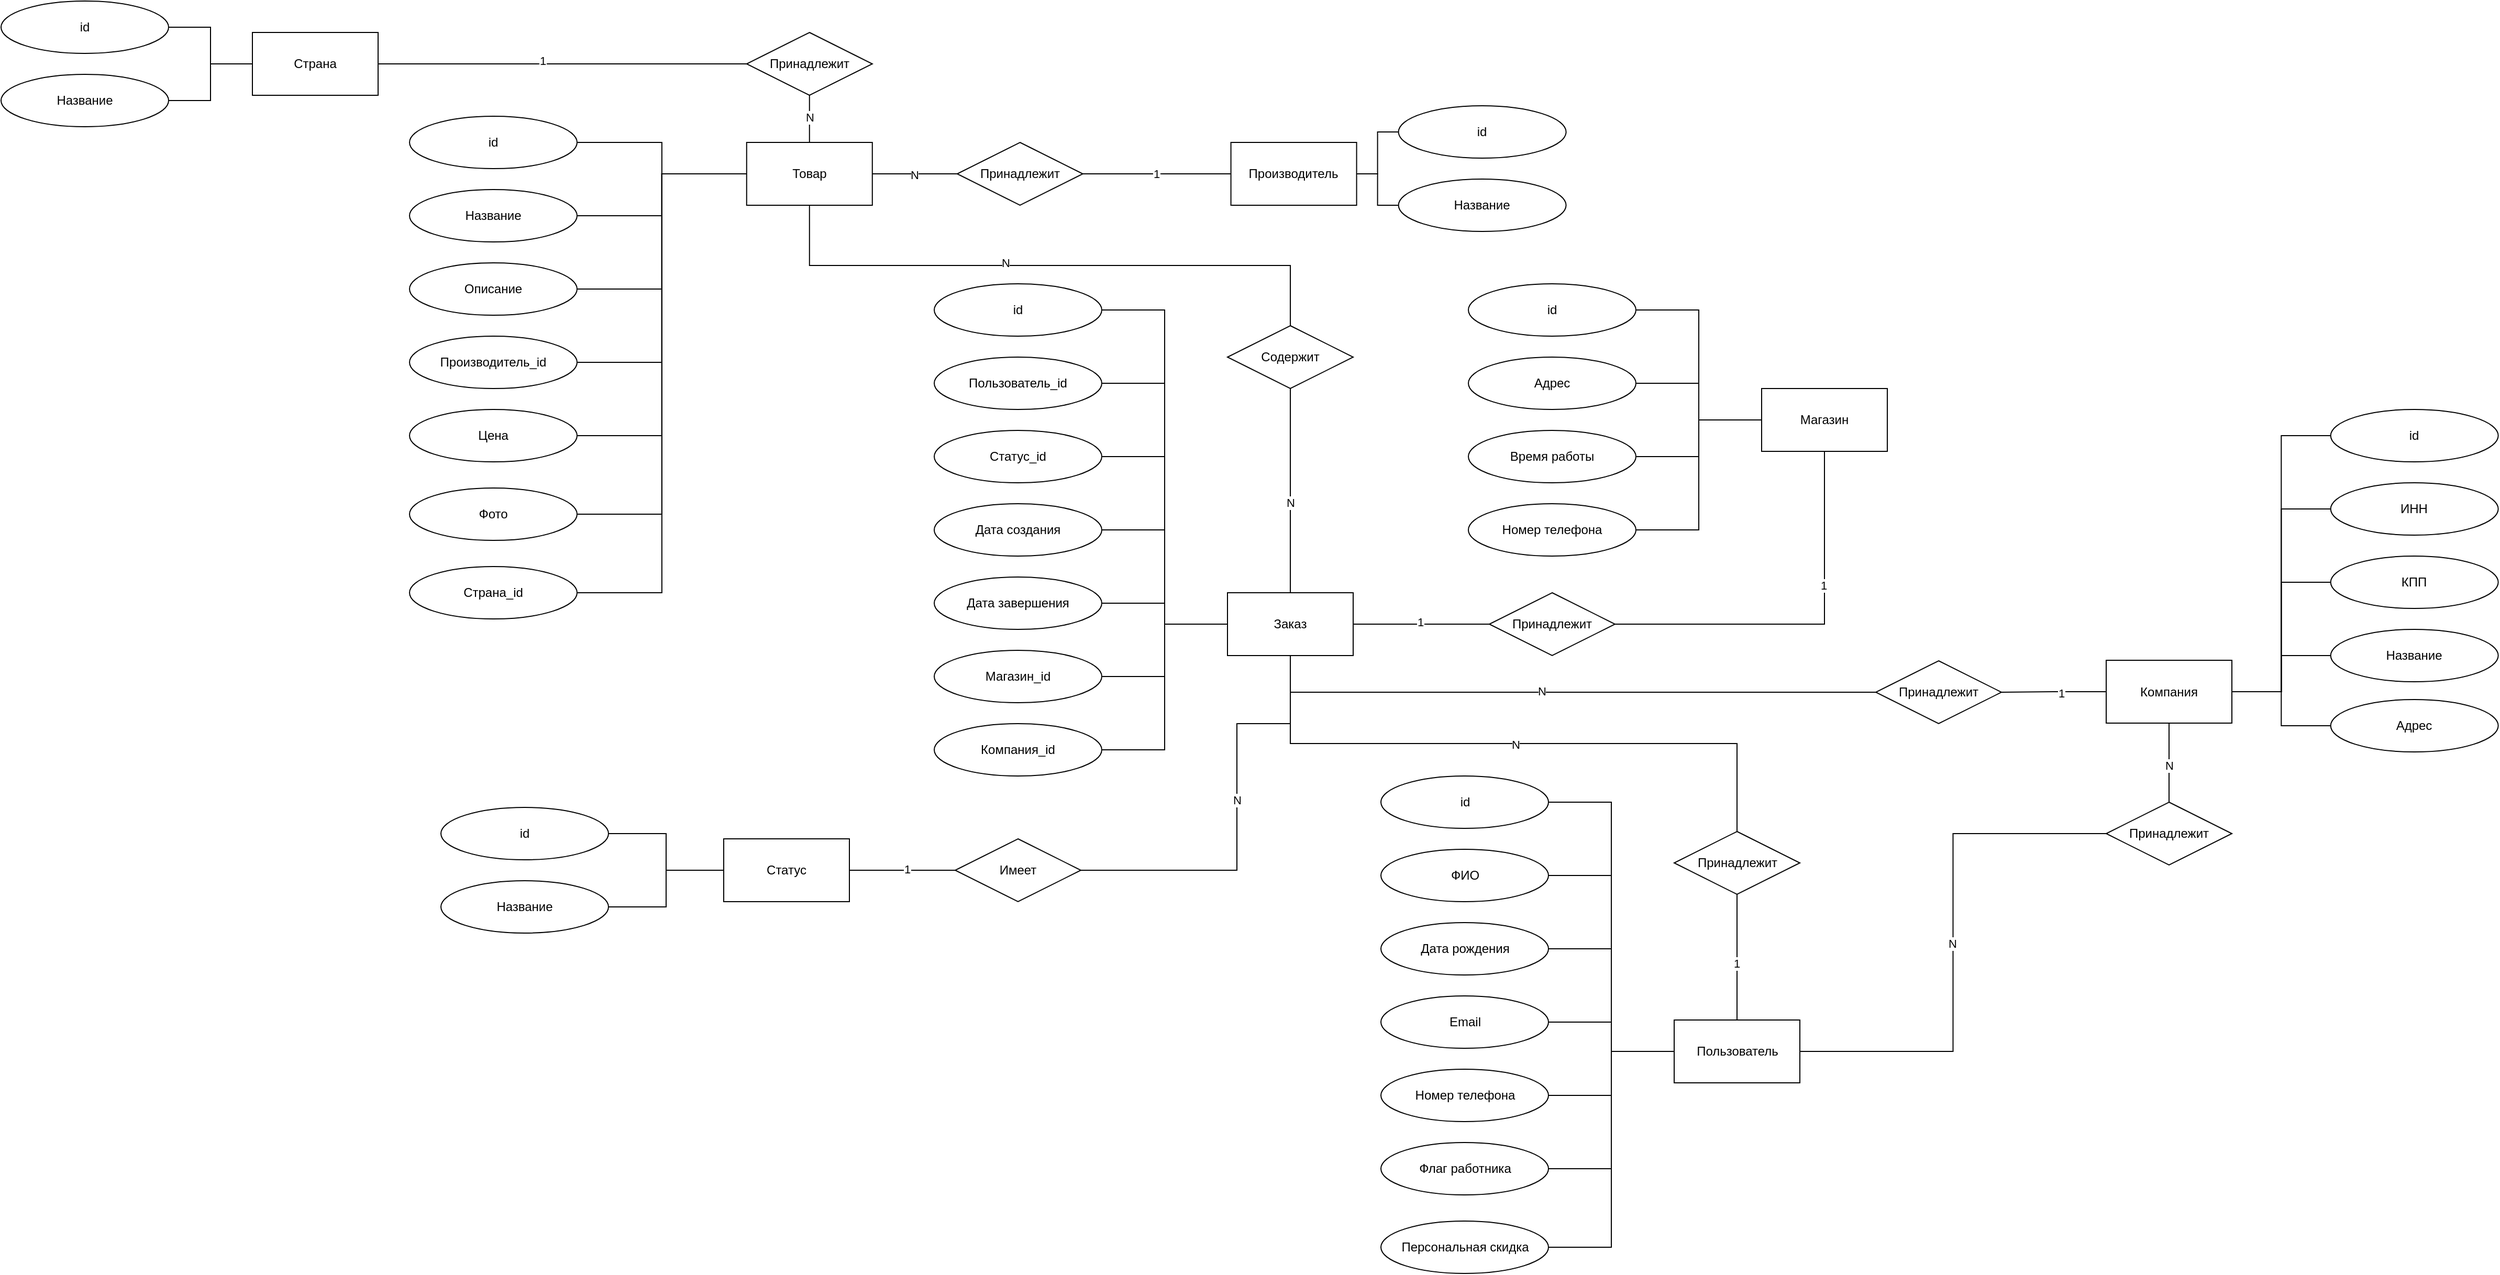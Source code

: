 <mxfile version="20.3.6" type="device"><diagram id="Pf5FGJwnKleIy1IxY8s1" name="Page-1"><mxGraphModel dx="675" dy="1928" grid="1" gridSize="10" guides="1" tooltips="1" connect="1" arrows="1" fold="1" page="1" pageScale="1" pageWidth="827" pageHeight="1169" math="0" shadow="0"><root><mxCell id="0"/><mxCell id="1" parent="0"/><mxCell id="O0Opjs3H3EJOEGZ3ysjB-1" value="id" style="ellipse;whiteSpace=wrap;html=1;" parent="1" vertex="1"><mxGeometry x="1667.5" y="210" width="160" height="50" as="geometry"/></mxCell><mxCell id="O0Opjs3H3EJOEGZ3ysjB-8" style="edgeStyle=orthogonalEdgeStyle;rounded=0;orthogonalLoop=1;jettySize=auto;html=1;exitX=0;exitY=0.5;exitDx=0;exitDy=0;entryX=1;entryY=0.5;entryDx=0;entryDy=0;strokeWidth=1;startArrow=none;startFill=0;endArrow=none;endFill=0;" parent="1" source="O0Opjs3H3EJOEGZ3ysjB-2" target="O0Opjs3H3EJOEGZ3ysjB-1" edge="1"><mxGeometry relative="1" as="geometry"><mxPoint x="1947.5" y="400" as="sourcePoint"/></mxGeometry></mxCell><mxCell id="O0Opjs3H3EJOEGZ3ysjB-9" style="edgeStyle=orthogonalEdgeStyle;rounded=0;orthogonalLoop=1;jettySize=auto;html=1;exitX=0;exitY=0.5;exitDx=0;exitDy=0;entryX=1;entryY=0.5;entryDx=0;entryDy=0;strokeWidth=1;startArrow=none;startFill=0;endArrow=none;endFill=0;" parent="1" source="O0Opjs3H3EJOEGZ3ysjB-2" target="O0Opjs3H3EJOEGZ3ysjB-3" edge="1"><mxGeometry relative="1" as="geometry"><mxPoint x="1947.5" y="400" as="sourcePoint"/></mxGeometry></mxCell><mxCell id="O0Opjs3H3EJOEGZ3ysjB-10" style="edgeStyle=orthogonalEdgeStyle;rounded=0;orthogonalLoop=1;jettySize=auto;html=1;exitX=0;exitY=0.5;exitDx=0;exitDy=0;entryX=1;entryY=0.5;entryDx=0;entryDy=0;strokeWidth=1;startArrow=none;startFill=0;endArrow=none;endFill=0;" parent="1" source="O0Opjs3H3EJOEGZ3ysjB-2" target="O0Opjs3H3EJOEGZ3ysjB-4" edge="1"><mxGeometry relative="1" as="geometry"><mxPoint x="1947.5" y="400" as="sourcePoint"/></mxGeometry></mxCell><mxCell id="O0Opjs3H3EJOEGZ3ysjB-11" style="edgeStyle=orthogonalEdgeStyle;rounded=0;orthogonalLoop=1;jettySize=auto;html=1;exitX=0;exitY=0.5;exitDx=0;exitDy=0;entryX=1;entryY=0.5;entryDx=0;entryDy=0;strokeWidth=1;startArrow=none;startFill=0;endArrow=none;endFill=0;" parent="1" source="O0Opjs3H3EJOEGZ3ysjB-2" target="O0Opjs3H3EJOEGZ3ysjB-5" edge="1"><mxGeometry relative="1" as="geometry"><mxPoint x="1947.5" y="400" as="sourcePoint"/></mxGeometry></mxCell><mxCell id="O0Opjs3H3EJOEGZ3ysjB-12" style="edgeStyle=orthogonalEdgeStyle;rounded=0;orthogonalLoop=1;jettySize=auto;html=1;exitX=0;exitY=0.5;exitDx=0;exitDy=0;entryX=1;entryY=0.5;entryDx=0;entryDy=0;strokeWidth=1;startArrow=none;startFill=0;endArrow=none;endFill=0;" parent="1" source="O0Opjs3H3EJOEGZ3ysjB-2" target="O0Opjs3H3EJOEGZ3ysjB-6" edge="1"><mxGeometry relative="1" as="geometry"><mxPoint x="1947.5" y="400" as="sourcePoint"/></mxGeometry></mxCell><mxCell id="O0Opjs3H3EJOEGZ3ysjB-13" style="edgeStyle=orthogonalEdgeStyle;rounded=0;orthogonalLoop=1;jettySize=auto;html=1;exitX=0;exitY=0.5;exitDx=0;exitDy=0;entryX=1;entryY=0.5;entryDx=0;entryDy=0;strokeWidth=1;startArrow=none;startFill=0;endArrow=none;endFill=0;" parent="1" source="O0Opjs3H3EJOEGZ3ysjB-2" target="O0Opjs3H3EJOEGZ3ysjB-7" edge="1"><mxGeometry relative="1" as="geometry"><mxPoint x="1947.5" y="400" as="sourcePoint"/></mxGeometry></mxCell><mxCell id="O0Opjs3H3EJOEGZ3ysjB-94" style="edgeStyle=orthogonalEdgeStyle;rounded=0;orthogonalLoop=1;jettySize=auto;html=1;exitX=1;exitY=0.5;exitDx=0;exitDy=0;entryX=0;entryY=0.5;entryDx=0;entryDy=0;strokeWidth=1;startArrow=none;startFill=0;endArrow=none;endFill=0;" parent="1" source="O0Opjs3H3EJOEGZ3ysjB-2" target="O0Opjs3H3EJOEGZ3ysjB-93" edge="1"><mxGeometry relative="1" as="geometry"/></mxCell><mxCell id="O0Opjs3H3EJOEGZ3ysjB-97" value="N" style="edgeLabel;html=1;align=center;verticalAlign=middle;resizable=0;points=[];" parent="O0Opjs3H3EJOEGZ3ysjB-94" vertex="1" connectable="0"><mxGeometry x="-0.002" y="1" relative="1" as="geometry"><mxPoint as="offset"/></mxGeometry></mxCell><mxCell id="35t5zVvCKh7zuGgPsf7_-2" style="edgeStyle=orthogonalEdgeStyle;rounded=0;orthogonalLoop=1;jettySize=auto;html=1;exitX=0;exitY=0.5;exitDx=0;exitDy=0;entryX=1;entryY=0.5;entryDx=0;entryDy=0;endArrow=none;endFill=0;" parent="1" source="O0Opjs3H3EJOEGZ3ysjB-2" target="35t5zVvCKh7zuGgPsf7_-1" edge="1"><mxGeometry relative="1" as="geometry"><mxPoint x="1947.5" y="400" as="sourcePoint"/></mxGeometry></mxCell><mxCell id="O0Opjs3H3EJOEGZ3ysjB-2" value="Пользователь" style="rounded=0;whiteSpace=wrap;html=1;" parent="1" vertex="1"><mxGeometry x="1947.5" y="443" width="120" height="60" as="geometry"/></mxCell><mxCell id="O0Opjs3H3EJOEGZ3ysjB-3" value="ФИО" style="ellipse;whiteSpace=wrap;html=1;" parent="1" vertex="1"><mxGeometry x="1667.5" y="280.0" width="160" height="50" as="geometry"/></mxCell><mxCell id="O0Opjs3H3EJOEGZ3ysjB-4" value="Дата рождения" style="ellipse;whiteSpace=wrap;html=1;" parent="1" vertex="1"><mxGeometry x="1667.5" y="350" width="160" height="50" as="geometry"/></mxCell><mxCell id="O0Opjs3H3EJOEGZ3ysjB-5" value="Email" style="ellipse;whiteSpace=wrap;html=1;" parent="1" vertex="1"><mxGeometry x="1667.5" y="420" width="160" height="50" as="geometry"/></mxCell><mxCell id="O0Opjs3H3EJOEGZ3ysjB-6" value="Номер телефона" style="ellipse;whiteSpace=wrap;html=1;" parent="1" vertex="1"><mxGeometry x="1667.5" y="490" width="160" height="50" as="geometry"/></mxCell><mxCell id="O0Opjs3H3EJOEGZ3ysjB-7" value="Флаг работника" style="ellipse;whiteSpace=wrap;html=1;" parent="1" vertex="1"><mxGeometry x="1667.5" y="560" width="160" height="50" as="geometry"/></mxCell><mxCell id="O0Opjs3H3EJOEGZ3ysjB-75" style="edgeStyle=orthogonalEdgeStyle;rounded=0;orthogonalLoop=1;jettySize=auto;html=1;exitX=0.5;exitY=1;exitDx=0;exitDy=0;entryX=0.5;entryY=0;entryDx=0;entryDy=0;strokeWidth=1;startArrow=none;startFill=0;endArrow=none;endFill=0;" parent="1" source="O0Opjs3H3EJOEGZ3ysjB-14" target="O0Opjs3H3EJOEGZ3ysjB-2" edge="1"><mxGeometry relative="1" as="geometry"/></mxCell><mxCell id="O0Opjs3H3EJOEGZ3ysjB-76" value="1" style="edgeLabel;html=1;align=center;verticalAlign=middle;resizable=0;points=[];" parent="O0Opjs3H3EJOEGZ3ysjB-75" vertex="1" connectable="0"><mxGeometry x="0.11" y="-1" relative="1" as="geometry"><mxPoint y="-1" as="offset"/></mxGeometry></mxCell><mxCell id="O0Opjs3H3EJOEGZ3ysjB-14" value="Принадлежит" style="rhombus;whiteSpace=wrap;html=1;" parent="1" vertex="1"><mxGeometry x="1947.5" y="263" width="120" height="60" as="geometry"/></mxCell><mxCell id="O0Opjs3H3EJOEGZ3ysjB-18" value="id" style="ellipse;whiteSpace=wrap;html=1;" parent="1" vertex="1"><mxGeometry x="740" y="-420" width="160" height="50" as="geometry"/></mxCell><mxCell id="O0Opjs3H3EJOEGZ3ysjB-19" style="edgeStyle=orthogonalEdgeStyle;rounded=0;orthogonalLoop=1;jettySize=auto;html=1;exitX=0;exitY=0.5;exitDx=0;exitDy=0;entryX=1;entryY=0.5;entryDx=0;entryDy=0;strokeWidth=1;startArrow=none;startFill=0;endArrow=none;endFill=0;" parent="1" source="O0Opjs3H3EJOEGZ3ysjB-25" target="O0Opjs3H3EJOEGZ3ysjB-18" edge="1"><mxGeometry relative="1" as="geometry"/></mxCell><mxCell id="O0Opjs3H3EJOEGZ3ysjB-20" style="edgeStyle=orthogonalEdgeStyle;rounded=0;orthogonalLoop=1;jettySize=auto;html=1;exitX=0;exitY=0.5;exitDx=0;exitDy=0;entryX=1;entryY=0.5;entryDx=0;entryDy=0;strokeWidth=1;startArrow=none;startFill=0;endArrow=none;endFill=0;" parent="1" source="O0Opjs3H3EJOEGZ3ysjB-25" target="O0Opjs3H3EJOEGZ3ysjB-26" edge="1"><mxGeometry relative="1" as="geometry"/></mxCell><mxCell id="O0Opjs3H3EJOEGZ3ysjB-21" style="edgeStyle=orthogonalEdgeStyle;rounded=0;orthogonalLoop=1;jettySize=auto;html=1;exitX=0;exitY=0.5;exitDx=0;exitDy=0;entryX=1;entryY=0.5;entryDx=0;entryDy=0;strokeWidth=1;startArrow=none;startFill=0;endArrow=none;endFill=0;" parent="1" source="O0Opjs3H3EJOEGZ3ysjB-25" target="O0Opjs3H3EJOEGZ3ysjB-27" edge="1"><mxGeometry relative="1" as="geometry"/></mxCell><mxCell id="O0Opjs3H3EJOEGZ3ysjB-22" style="edgeStyle=orthogonalEdgeStyle;rounded=0;orthogonalLoop=1;jettySize=auto;html=1;exitX=0;exitY=0.5;exitDx=0;exitDy=0;entryX=1;entryY=0.5;entryDx=0;entryDy=0;strokeWidth=1;startArrow=none;startFill=0;endArrow=none;endFill=0;" parent="1" source="O0Opjs3H3EJOEGZ3ysjB-25" target="O0Opjs3H3EJOEGZ3ysjB-28" edge="1"><mxGeometry relative="1" as="geometry"/></mxCell><mxCell id="O0Opjs3H3EJOEGZ3ysjB-23" style="edgeStyle=orthogonalEdgeStyle;rounded=0;orthogonalLoop=1;jettySize=auto;html=1;exitX=0;exitY=0.5;exitDx=0;exitDy=0;entryX=1;entryY=0.5;entryDx=0;entryDy=0;strokeWidth=1;startArrow=none;startFill=0;endArrow=none;endFill=0;" parent="1" source="O0Opjs3H3EJOEGZ3ysjB-25" target="O0Opjs3H3EJOEGZ3ysjB-29" edge="1"><mxGeometry relative="1" as="geometry"/></mxCell><mxCell id="O0Opjs3H3EJOEGZ3ysjB-104" style="edgeStyle=orthogonalEdgeStyle;rounded=0;orthogonalLoop=1;jettySize=auto;html=1;exitX=0;exitY=0.5;exitDx=0;exitDy=0;entryX=1;entryY=0.5;entryDx=0;entryDy=0;strokeWidth=1;startArrow=none;startFill=0;endArrow=none;endFill=0;" parent="1" source="O0Opjs3H3EJOEGZ3ysjB-25" target="O0Opjs3H3EJOEGZ3ysjB-103" edge="1"><mxGeometry relative="1" as="geometry"/></mxCell><mxCell id="O0Opjs3H3EJOEGZ3ysjB-106" style="edgeStyle=orthogonalEdgeStyle;rounded=0;orthogonalLoop=1;jettySize=auto;html=1;exitX=0;exitY=0.5;exitDx=0;exitDy=0;entryX=1;entryY=0.5;entryDx=0;entryDy=0;strokeWidth=1;startArrow=none;startFill=0;endArrow=none;endFill=0;" parent="1" source="O0Opjs3H3EJOEGZ3ysjB-25" target="O0Opjs3H3EJOEGZ3ysjB-105" edge="1"><mxGeometry relative="1" as="geometry"/></mxCell><mxCell id="O0Opjs3H3EJOEGZ3ysjB-137" style="edgeStyle=orthogonalEdgeStyle;rounded=0;orthogonalLoop=1;jettySize=auto;html=1;exitX=1;exitY=0.5;exitDx=0;exitDy=0;entryX=0;entryY=0.5;entryDx=0;entryDy=0;strokeWidth=1;startArrow=none;startFill=0;endArrow=none;endFill=0;" parent="1" source="O0Opjs3H3EJOEGZ3ysjB-25" target="O0Opjs3H3EJOEGZ3ysjB-136" edge="1"><mxGeometry relative="1" as="geometry"/></mxCell><mxCell id="O0Opjs3H3EJOEGZ3ysjB-139" value="N" style="edgeLabel;html=1;align=center;verticalAlign=middle;resizable=0;points=[];" parent="O0Opjs3H3EJOEGZ3ysjB-137" vertex="1" connectable="0"><mxGeometry x="-0.02" y="-1" relative="1" as="geometry"><mxPoint as="offset"/></mxGeometry></mxCell><mxCell id="O0Opjs3H3EJOEGZ3ysjB-25" value="Товар" style="rounded=0;whiteSpace=wrap;html=1;" parent="1" vertex="1"><mxGeometry x="1061.89" y="-395" width="120" height="60" as="geometry"/></mxCell><mxCell id="O0Opjs3H3EJOEGZ3ysjB-26" value="Название" style="ellipse;whiteSpace=wrap;html=1;" parent="1" vertex="1"><mxGeometry x="740" y="-350" width="160" height="50" as="geometry"/></mxCell><mxCell id="O0Opjs3H3EJOEGZ3ysjB-27" value="Описание" style="ellipse;whiteSpace=wrap;html=1;" parent="1" vertex="1"><mxGeometry x="740" y="-280" width="160" height="50" as="geometry"/></mxCell><mxCell id="O0Opjs3H3EJOEGZ3ysjB-28" value="Производитель_id" style="ellipse;whiteSpace=wrap;html=1;" parent="1" vertex="1"><mxGeometry x="740" y="-210" width="160" height="50" as="geometry"/></mxCell><mxCell id="O0Opjs3H3EJOEGZ3ysjB-29" value="Цена" style="ellipse;whiteSpace=wrap;html=1;" parent="1" vertex="1"><mxGeometry x="740" y="-140" width="160" height="50" as="geometry"/></mxCell><mxCell id="O0Opjs3H3EJOEGZ3ysjB-47" style="edgeStyle=orthogonalEdgeStyle;rounded=0;orthogonalLoop=1;jettySize=auto;html=1;exitX=0.5;exitY=0;exitDx=0;exitDy=0;entryX=0.5;entryY=1;entryDx=0;entryDy=0;strokeWidth=1;startArrow=none;startFill=0;endArrow=none;endFill=0;" parent="1" source="O0Opjs3H3EJOEGZ3ysjB-31" target="O0Opjs3H3EJOEGZ3ysjB-25" edge="1"><mxGeometry relative="1" as="geometry"/></mxCell><mxCell id="O0Opjs3H3EJOEGZ3ysjB-50" value="N" style="edgeLabel;html=1;align=center;verticalAlign=middle;resizable=0;points=[];" parent="O0Opjs3H3EJOEGZ3ysjB-47" vertex="1" connectable="0"><mxGeometry x="0.167" y="5" relative="1" as="geometry"><mxPoint x="5" y="-8" as="offset"/></mxGeometry></mxCell><mxCell id="O0Opjs3H3EJOEGZ3ysjB-48" style="edgeStyle=orthogonalEdgeStyle;rounded=0;orthogonalLoop=1;jettySize=auto;html=1;exitX=0.5;exitY=1;exitDx=0;exitDy=0;entryX=0.5;entryY=0;entryDx=0;entryDy=0;strokeWidth=1;startArrow=none;startFill=0;endArrow=none;endFill=0;" parent="1" source="O0Opjs3H3EJOEGZ3ysjB-31" target="O0Opjs3H3EJOEGZ3ysjB-39" edge="1"><mxGeometry relative="1" as="geometry"/></mxCell><mxCell id="O0Opjs3H3EJOEGZ3ysjB-49" value="N" style="edgeLabel;html=1;align=center;verticalAlign=middle;resizable=0;points=[];" parent="O0Opjs3H3EJOEGZ3ysjB-48" vertex="1" connectable="0"><mxGeometry x="0.111" relative="1" as="geometry"><mxPoint as="offset"/></mxGeometry></mxCell><mxCell id="O0Opjs3H3EJOEGZ3ysjB-31" value="Содержит" style="rhombus;whiteSpace=wrap;html=1;" parent="1" vertex="1"><mxGeometry x="1521" y="-220" width="120" height="60" as="geometry"/></mxCell><mxCell id="O0Opjs3H3EJOEGZ3ysjB-32" value="id" style="ellipse;whiteSpace=wrap;html=1;" parent="1" vertex="1"><mxGeometry x="1241" y="-260" width="160" height="50" as="geometry"/></mxCell><mxCell id="O0Opjs3H3EJOEGZ3ysjB-33" style="edgeStyle=orthogonalEdgeStyle;rounded=0;orthogonalLoop=1;jettySize=auto;html=1;exitX=0;exitY=0.5;exitDx=0;exitDy=0;entryX=1;entryY=0.5;entryDx=0;entryDy=0;strokeWidth=1;startArrow=none;startFill=0;endArrow=none;endFill=0;" parent="1" source="O0Opjs3H3EJOEGZ3ysjB-39" target="O0Opjs3H3EJOEGZ3ysjB-32" edge="1"><mxGeometry relative="1" as="geometry"/></mxCell><mxCell id="O0Opjs3H3EJOEGZ3ysjB-34" style="edgeStyle=orthogonalEdgeStyle;rounded=0;orthogonalLoop=1;jettySize=auto;html=1;exitX=0;exitY=0.5;exitDx=0;exitDy=0;entryX=1;entryY=0.5;entryDx=0;entryDy=0;strokeWidth=1;startArrow=none;startFill=0;endArrow=none;endFill=0;" parent="1" source="O0Opjs3H3EJOEGZ3ysjB-39" target="O0Opjs3H3EJOEGZ3ysjB-40" edge="1"><mxGeometry relative="1" as="geometry"/></mxCell><mxCell id="O0Opjs3H3EJOEGZ3ysjB-35" style="edgeStyle=orthogonalEdgeStyle;rounded=0;orthogonalLoop=1;jettySize=auto;html=1;exitX=0;exitY=0.5;exitDx=0;exitDy=0;entryX=1;entryY=0.5;entryDx=0;entryDy=0;strokeWidth=1;startArrow=none;startFill=0;endArrow=none;endFill=0;" parent="1" source="O0Opjs3H3EJOEGZ3ysjB-39" target="O0Opjs3H3EJOEGZ3ysjB-41" edge="1"><mxGeometry relative="1" as="geometry"/></mxCell><mxCell id="O0Opjs3H3EJOEGZ3ysjB-36" style="edgeStyle=orthogonalEdgeStyle;rounded=0;orthogonalLoop=1;jettySize=auto;html=1;exitX=0;exitY=0.5;exitDx=0;exitDy=0;entryX=1;entryY=0.5;entryDx=0;entryDy=0;strokeWidth=1;startArrow=none;startFill=0;endArrow=none;endFill=0;" parent="1" source="O0Opjs3H3EJOEGZ3ysjB-39" target="O0Opjs3H3EJOEGZ3ysjB-42" edge="1"><mxGeometry relative="1" as="geometry"/></mxCell><mxCell id="O0Opjs3H3EJOEGZ3ysjB-37" style="edgeStyle=orthogonalEdgeStyle;rounded=0;orthogonalLoop=1;jettySize=auto;html=1;exitX=0;exitY=0.5;exitDx=0;exitDy=0;entryX=1;entryY=0.5;entryDx=0;entryDy=0;strokeWidth=1;startArrow=none;startFill=0;endArrow=none;endFill=0;" parent="1" source="O0Opjs3H3EJOEGZ3ysjB-39" target="O0Opjs3H3EJOEGZ3ysjB-43" edge="1"><mxGeometry relative="1" as="geometry"/></mxCell><mxCell id="O0Opjs3H3EJOEGZ3ysjB-38" style="edgeStyle=orthogonalEdgeStyle;rounded=0;orthogonalLoop=1;jettySize=auto;html=1;exitX=0;exitY=0.5;exitDx=0;exitDy=0;entryX=1;entryY=0.5;entryDx=0;entryDy=0;strokeWidth=1;startArrow=none;startFill=0;endArrow=none;endFill=0;" parent="1" source="O0Opjs3H3EJOEGZ3ysjB-39" target="O0Opjs3H3EJOEGZ3ysjB-44" edge="1"><mxGeometry relative="1" as="geometry"/></mxCell><mxCell id="O0Opjs3H3EJOEGZ3ysjB-46" style="edgeStyle=orthogonalEdgeStyle;rounded=0;orthogonalLoop=1;jettySize=auto;html=1;exitX=0;exitY=0.5;exitDx=0;exitDy=0;entryX=1;entryY=0.5;entryDx=0;entryDy=0;strokeWidth=1;startArrow=none;startFill=0;endArrow=none;endFill=0;" parent="1" source="O0Opjs3H3EJOEGZ3ysjB-39" target="O0Opjs3H3EJOEGZ3ysjB-45" edge="1"><mxGeometry relative="1" as="geometry"/></mxCell><mxCell id="O0Opjs3H3EJOEGZ3ysjB-65" style="edgeStyle=orthogonalEdgeStyle;rounded=0;orthogonalLoop=1;jettySize=auto;html=1;exitX=1;exitY=0.5;exitDx=0;exitDy=0;entryX=0;entryY=0.5;entryDx=0;entryDy=0;strokeWidth=1;startArrow=none;startFill=0;endArrow=none;endFill=0;" parent="1" source="O0Opjs3H3EJOEGZ3ysjB-39" target="O0Opjs3H3EJOEGZ3ysjB-51" edge="1"><mxGeometry relative="1" as="geometry"/></mxCell><mxCell id="O0Opjs3H3EJOEGZ3ysjB-67" value="1" style="edgeLabel;html=1;align=center;verticalAlign=middle;resizable=0;points=[];" parent="O0Opjs3H3EJOEGZ3ysjB-65" vertex="1" connectable="0"><mxGeometry x="-0.022" y="2" relative="1" as="geometry"><mxPoint as="offset"/></mxGeometry></mxCell><mxCell id="O0Opjs3H3EJOEGZ3ysjB-73" style="edgeStyle=orthogonalEdgeStyle;rounded=0;orthogonalLoop=1;jettySize=auto;html=1;exitX=0.5;exitY=1;exitDx=0;exitDy=0;entryX=0.5;entryY=0;entryDx=0;entryDy=0;strokeWidth=1;startArrow=none;startFill=0;endArrow=none;endFill=0;" parent="1" source="O0Opjs3H3EJOEGZ3ysjB-39" target="O0Opjs3H3EJOEGZ3ysjB-14" edge="1"><mxGeometry relative="1" as="geometry"/></mxCell><mxCell id="O0Opjs3H3EJOEGZ3ysjB-74" value="N" style="edgeLabel;html=1;align=center;verticalAlign=middle;resizable=0;points=[];" parent="O0Opjs3H3EJOEGZ3ysjB-73" vertex="1" connectable="0"><mxGeometry x="0.005" y="-1" relative="1" as="geometry"><mxPoint as="offset"/></mxGeometry></mxCell><mxCell id="O0Opjs3H3EJOEGZ3ysjB-39" value="Заказ" style="rounded=0;whiteSpace=wrap;html=1;" parent="1" vertex="1"><mxGeometry x="1521" y="35" width="120" height="60" as="geometry"/></mxCell><mxCell id="O0Opjs3H3EJOEGZ3ysjB-40" value="Пользователь_id" style="ellipse;whiteSpace=wrap;html=1;" parent="1" vertex="1"><mxGeometry x="1241" y="-190" width="160" height="50" as="geometry"/></mxCell><mxCell id="O0Opjs3H3EJOEGZ3ysjB-41" value="Статус_id" style="ellipse;whiteSpace=wrap;html=1;" parent="1" vertex="1"><mxGeometry x="1241" y="-120" width="160" height="50" as="geometry"/></mxCell><mxCell id="O0Opjs3H3EJOEGZ3ysjB-42" value="Дата создания" style="ellipse;whiteSpace=wrap;html=1;" parent="1" vertex="1"><mxGeometry x="1241" y="-50" width="160" height="50" as="geometry"/></mxCell><mxCell id="O0Opjs3H3EJOEGZ3ysjB-43" value="Дата завершения" style="ellipse;whiteSpace=wrap;html=1;" parent="1" vertex="1"><mxGeometry x="1241" y="20" width="160" height="50" as="geometry"/></mxCell><mxCell id="O0Opjs3H3EJOEGZ3ysjB-44" value="Магазин_id" style="ellipse;whiteSpace=wrap;html=1;" parent="1" vertex="1"><mxGeometry x="1241" y="90" width="160" height="50" as="geometry"/></mxCell><mxCell id="O0Opjs3H3EJOEGZ3ysjB-45" value="Компания_id" style="ellipse;whiteSpace=wrap;html=1;" parent="1" vertex="1"><mxGeometry x="1241" y="160" width="160" height="50" as="geometry"/></mxCell><mxCell id="O0Opjs3H3EJOEGZ3ysjB-66" style="edgeStyle=orthogonalEdgeStyle;rounded=0;orthogonalLoop=1;jettySize=auto;html=1;exitX=1;exitY=0.5;exitDx=0;exitDy=0;entryX=0.5;entryY=1;entryDx=0;entryDy=0;strokeWidth=1;startArrow=none;startFill=0;endArrow=none;endFill=0;" parent="1" source="O0Opjs3H3EJOEGZ3ysjB-51" target="O0Opjs3H3EJOEGZ3ysjB-59" edge="1"><mxGeometry relative="1" as="geometry"/></mxCell><mxCell id="O0Opjs3H3EJOEGZ3ysjB-68" value="1" style="edgeLabel;html=1;align=center;verticalAlign=middle;resizable=0;points=[];" parent="O0Opjs3H3EJOEGZ3ysjB-66" vertex="1" connectable="0"><mxGeometry x="0.301" y="1" relative="1" as="geometry"><mxPoint as="offset"/></mxGeometry></mxCell><mxCell id="O0Opjs3H3EJOEGZ3ysjB-51" value="Принадлежит" style="rhombus;whiteSpace=wrap;html=1;" parent="1" vertex="1"><mxGeometry x="1771" y="35" width="120" height="60" as="geometry"/></mxCell><mxCell id="O0Opjs3H3EJOEGZ3ysjB-52" value="id" style="ellipse;whiteSpace=wrap;html=1;" parent="1" vertex="1"><mxGeometry x="1751" y="-260" width="160" height="50" as="geometry"/></mxCell><mxCell id="O0Opjs3H3EJOEGZ3ysjB-53" style="edgeStyle=orthogonalEdgeStyle;rounded=0;orthogonalLoop=1;jettySize=auto;html=1;exitX=0;exitY=0.5;exitDx=0;exitDy=0;entryX=1;entryY=0.5;entryDx=0;entryDy=0;strokeWidth=1;startArrow=none;startFill=0;endArrow=none;endFill=0;" parent="1" source="O0Opjs3H3EJOEGZ3ysjB-59" target="O0Opjs3H3EJOEGZ3ysjB-52" edge="1"><mxGeometry relative="1" as="geometry"/></mxCell><mxCell id="O0Opjs3H3EJOEGZ3ysjB-54" style="edgeStyle=orthogonalEdgeStyle;rounded=0;orthogonalLoop=1;jettySize=auto;html=1;exitX=0;exitY=0.5;exitDx=0;exitDy=0;entryX=1;entryY=0.5;entryDx=0;entryDy=0;strokeWidth=1;startArrow=none;startFill=0;endArrow=none;endFill=0;" parent="1" source="O0Opjs3H3EJOEGZ3ysjB-59" target="O0Opjs3H3EJOEGZ3ysjB-60" edge="1"><mxGeometry relative="1" as="geometry"/></mxCell><mxCell id="O0Opjs3H3EJOEGZ3ysjB-55" style="edgeStyle=orthogonalEdgeStyle;rounded=0;orthogonalLoop=1;jettySize=auto;html=1;exitX=0;exitY=0.5;exitDx=0;exitDy=0;entryX=1;entryY=0.5;entryDx=0;entryDy=0;strokeWidth=1;startArrow=none;startFill=0;endArrow=none;endFill=0;" parent="1" source="O0Opjs3H3EJOEGZ3ysjB-59" target="O0Opjs3H3EJOEGZ3ysjB-61" edge="1"><mxGeometry relative="1" as="geometry"/></mxCell><mxCell id="O0Opjs3H3EJOEGZ3ysjB-56" style="edgeStyle=orthogonalEdgeStyle;rounded=0;orthogonalLoop=1;jettySize=auto;html=1;exitX=0;exitY=0.5;exitDx=0;exitDy=0;entryX=1;entryY=0.5;entryDx=0;entryDy=0;strokeWidth=1;startArrow=none;startFill=0;endArrow=none;endFill=0;" parent="1" source="O0Opjs3H3EJOEGZ3ysjB-59" target="O0Opjs3H3EJOEGZ3ysjB-62" edge="1"><mxGeometry relative="1" as="geometry"/></mxCell><mxCell id="O0Opjs3H3EJOEGZ3ysjB-59" value="Магазин" style="rounded=0;whiteSpace=wrap;html=1;" parent="1" vertex="1"><mxGeometry x="2031" y="-160" width="120" height="60" as="geometry"/></mxCell><mxCell id="O0Opjs3H3EJOEGZ3ysjB-60" value="Адрес" style="ellipse;whiteSpace=wrap;html=1;" parent="1" vertex="1"><mxGeometry x="1751" y="-190" width="160" height="50" as="geometry"/></mxCell><mxCell id="O0Opjs3H3EJOEGZ3ysjB-61" value="Время работы" style="ellipse;whiteSpace=wrap;html=1;" parent="1" vertex="1"><mxGeometry x="1751" y="-120" width="160" height="50" as="geometry"/></mxCell><mxCell id="O0Opjs3H3EJOEGZ3ysjB-62" value="Номер телефона" style="ellipse;whiteSpace=wrap;html=1;" parent="1" vertex="1"><mxGeometry x="1751" y="-50" width="160" height="50" as="geometry"/></mxCell><mxCell id="O0Opjs3H3EJOEGZ3ysjB-77" value="id" style="ellipse;whiteSpace=wrap;html=1;" parent="1" vertex="1"><mxGeometry x="2574.33" y="-140" width="160" height="50" as="geometry"/></mxCell><mxCell id="O0Opjs3H3EJOEGZ3ysjB-99" style="edgeStyle=orthogonalEdgeStyle;rounded=0;orthogonalLoop=1;jettySize=auto;html=1;exitX=0;exitY=0.5;exitDx=0;exitDy=0;entryX=1;entryY=0.5;entryDx=0;entryDy=0;strokeWidth=1;startArrow=none;startFill=0;endArrow=none;endFill=0;" parent="1" source="O0Opjs3H3EJOEGZ3ysjB-84" target="O0Opjs3H3EJOEGZ3ysjB-98" edge="1"><mxGeometry relative="1" as="geometry"/></mxCell><mxCell id="O0Opjs3H3EJOEGZ3ysjB-101" value="1" style="edgeLabel;html=1;align=center;verticalAlign=middle;resizable=0;points=[];" parent="O0Opjs3H3EJOEGZ3ysjB-99" vertex="1" connectable="0"><mxGeometry x="-0.136" y="2" relative="1" as="geometry"><mxPoint y="-1" as="offset"/></mxGeometry></mxCell><mxCell id="Xpc86naxWZz1oXvKnLCg-3" style="edgeStyle=orthogonalEdgeStyle;rounded=0;orthogonalLoop=1;jettySize=auto;html=1;exitX=1;exitY=0.5;exitDx=0;exitDy=0;entryX=0;entryY=0.5;entryDx=0;entryDy=0;endArrow=none;endFill=0;" parent="1" source="O0Opjs3H3EJOEGZ3ysjB-84" target="O0Opjs3H3EJOEGZ3ysjB-77" edge="1"><mxGeometry relative="1" as="geometry"/></mxCell><mxCell id="Xpc86naxWZz1oXvKnLCg-4" style="edgeStyle=orthogonalEdgeStyle;rounded=0;orthogonalLoop=1;jettySize=auto;html=1;exitX=1;exitY=0.5;exitDx=0;exitDy=0;entryX=0;entryY=0.5;entryDx=0;entryDy=0;endArrow=none;endFill=0;" parent="1" source="O0Opjs3H3EJOEGZ3ysjB-84" target="O0Opjs3H3EJOEGZ3ysjB-85" edge="1"><mxGeometry relative="1" as="geometry"/></mxCell><mxCell id="Xpc86naxWZz1oXvKnLCg-5" style="edgeStyle=orthogonalEdgeStyle;rounded=0;orthogonalLoop=1;jettySize=auto;html=1;exitX=1;exitY=0.5;exitDx=0;exitDy=0;entryX=0;entryY=0.5;entryDx=0;entryDy=0;endArrow=none;endFill=0;" parent="1" source="O0Opjs3H3EJOEGZ3ysjB-84" target="O0Opjs3H3EJOEGZ3ysjB-86" edge="1"><mxGeometry relative="1" as="geometry"/></mxCell><mxCell id="Xpc86naxWZz1oXvKnLCg-6" style="edgeStyle=orthogonalEdgeStyle;rounded=0;orthogonalLoop=1;jettySize=auto;html=1;exitX=1;exitY=0.5;exitDx=0;exitDy=0;entryX=0;entryY=0.5;entryDx=0;entryDy=0;endArrow=none;endFill=0;" parent="1" source="O0Opjs3H3EJOEGZ3ysjB-84" target="O0Opjs3H3EJOEGZ3ysjB-87" edge="1"><mxGeometry relative="1" as="geometry"/></mxCell><mxCell id="Xpc86naxWZz1oXvKnLCg-7" style="edgeStyle=orthogonalEdgeStyle;rounded=0;orthogonalLoop=1;jettySize=auto;html=1;exitX=1;exitY=0.5;exitDx=0;exitDy=0;entryX=0;entryY=0.5;entryDx=0;entryDy=0;endArrow=none;endFill=0;" parent="1" source="O0Opjs3H3EJOEGZ3ysjB-84" target="O0Opjs3H3EJOEGZ3ysjB-88" edge="1"><mxGeometry relative="1" as="geometry"/></mxCell><mxCell id="O0Opjs3H3EJOEGZ3ysjB-84" value="Компания" style="rounded=0;whiteSpace=wrap;html=1;" parent="1" vertex="1"><mxGeometry x="2360" y="99.5" width="120" height="60" as="geometry"/></mxCell><mxCell id="O0Opjs3H3EJOEGZ3ysjB-85" value="ИНН" style="ellipse;whiteSpace=wrap;html=1;" parent="1" vertex="1"><mxGeometry x="2574.33" y="-70" width="160" height="50" as="geometry"/></mxCell><mxCell id="O0Opjs3H3EJOEGZ3ysjB-86" value="КПП" style="ellipse;whiteSpace=wrap;html=1;" parent="1" vertex="1"><mxGeometry x="2574.33" width="160" height="50" as="geometry"/></mxCell><mxCell id="O0Opjs3H3EJOEGZ3ysjB-87" value="Название" style="ellipse;whiteSpace=wrap;html=1;" parent="1" vertex="1"><mxGeometry x="2574.33" y="70" width="160" height="50" as="geometry"/></mxCell><mxCell id="O0Opjs3H3EJOEGZ3ysjB-88" value="Адрес" style="ellipse;whiteSpace=wrap;html=1;" parent="1" vertex="1"><mxGeometry x="2574.33" y="137" width="160" height="50" as="geometry"/></mxCell><mxCell id="O0Opjs3H3EJOEGZ3ysjB-95" style="edgeStyle=orthogonalEdgeStyle;rounded=0;orthogonalLoop=1;jettySize=auto;html=1;exitX=0.5;exitY=0;exitDx=0;exitDy=0;entryX=0.5;entryY=1;entryDx=0;entryDy=0;strokeWidth=1;startArrow=none;startFill=0;endArrow=none;endFill=0;" parent="1" source="O0Opjs3H3EJOEGZ3ysjB-93" target="O0Opjs3H3EJOEGZ3ysjB-84" edge="1"><mxGeometry relative="1" as="geometry"/></mxCell><mxCell id="O0Opjs3H3EJOEGZ3ysjB-96" value="N" style="edgeLabel;html=1;align=center;verticalAlign=middle;resizable=0;points=[];" parent="O0Opjs3H3EJOEGZ3ysjB-95" vertex="1" connectable="0"><mxGeometry x="0.021" y="-5" relative="1" as="geometry"><mxPoint x="-5" y="3" as="offset"/></mxGeometry></mxCell><mxCell id="O0Opjs3H3EJOEGZ3ysjB-93" value="Принадлежит" style="rhombus;whiteSpace=wrap;html=1;" parent="1" vertex="1"><mxGeometry x="2360" y="235" width="120" height="60" as="geometry"/></mxCell><mxCell id="O0Opjs3H3EJOEGZ3ysjB-100" style="edgeStyle=orthogonalEdgeStyle;rounded=0;orthogonalLoop=1;jettySize=auto;html=1;exitX=0;exitY=0.5;exitDx=0;exitDy=0;entryX=0.5;entryY=1;entryDx=0;entryDy=0;strokeWidth=1;startArrow=none;startFill=0;endArrow=none;endFill=0;" parent="1" source="O0Opjs3H3EJOEGZ3ysjB-98" target="O0Opjs3H3EJOEGZ3ysjB-39" edge="1"><mxGeometry relative="1" as="geometry"><Array as="points"><mxPoint x="1581" y="130"/></Array></mxGeometry></mxCell><mxCell id="O0Opjs3H3EJOEGZ3ysjB-102" value="N" style="edgeLabel;html=1;align=center;verticalAlign=middle;resizable=0;points=[];" parent="O0Opjs3H3EJOEGZ3ysjB-100" vertex="1" connectable="0"><mxGeometry x="0.074" y="-1" relative="1" as="geometry"><mxPoint as="offset"/></mxGeometry></mxCell><mxCell id="O0Opjs3H3EJOEGZ3ysjB-98" value="Принадлежит" style="rhombus;whiteSpace=wrap;html=1;" parent="1" vertex="1"><mxGeometry x="2140" y="100" width="120" height="60" as="geometry"/></mxCell><mxCell id="O0Opjs3H3EJOEGZ3ysjB-103" value="Фото" style="ellipse;whiteSpace=wrap;html=1;" parent="1" vertex="1"><mxGeometry x="740" y="-65" width="160" height="50" as="geometry"/></mxCell><mxCell id="O0Opjs3H3EJOEGZ3ysjB-105" value="Страна_id" style="ellipse;whiteSpace=wrap;html=1;" parent="1" vertex="1"><mxGeometry x="740" y="10" width="160" height="50" as="geometry"/></mxCell><mxCell id="O0Opjs3H3EJOEGZ3ysjB-107" value="id" style="ellipse;whiteSpace=wrap;html=1;" parent="1" vertex="1"><mxGeometry x="350.0" y="-530" width="160" height="50" as="geometry"/></mxCell><mxCell id="O0Opjs3H3EJOEGZ3ysjB-128" style="edgeStyle=orthogonalEdgeStyle;rounded=0;orthogonalLoop=1;jettySize=auto;html=1;exitX=1;exitY=0.5;exitDx=0;exitDy=0;entryX=0;entryY=0.5;entryDx=0;entryDy=0;strokeWidth=1;startArrow=none;startFill=0;endArrow=none;endFill=0;" parent="1" source="O0Opjs3H3EJOEGZ3ysjB-112" target="O0Opjs3H3EJOEGZ3ysjB-127" edge="1"><mxGeometry relative="1" as="geometry"/></mxCell><mxCell id="O0Opjs3H3EJOEGZ3ysjB-134" value="1" style="edgeLabel;html=1;align=center;verticalAlign=middle;resizable=0;points=[];" parent="O0Opjs3H3EJOEGZ3ysjB-128" vertex="1" connectable="0"><mxGeometry x="-0.1" y="2" relative="1" as="geometry"><mxPoint x="-2" y="-1" as="offset"/></mxGeometry></mxCell><mxCell id="Xpc86naxWZz1oXvKnLCg-8" style="edgeStyle=orthogonalEdgeStyle;rounded=0;orthogonalLoop=1;jettySize=auto;html=1;exitX=0;exitY=0.5;exitDx=0;exitDy=0;entryX=1;entryY=0.5;entryDx=0;entryDy=0;endArrow=none;endFill=0;" parent="1" source="O0Opjs3H3EJOEGZ3ysjB-112" target="O0Opjs3H3EJOEGZ3ysjB-107" edge="1"><mxGeometry relative="1" as="geometry"/></mxCell><mxCell id="Xpc86naxWZz1oXvKnLCg-9" style="edgeStyle=orthogonalEdgeStyle;rounded=0;orthogonalLoop=1;jettySize=auto;html=1;exitX=0;exitY=0.5;exitDx=0;exitDy=0;entryX=1;entryY=0.5;entryDx=0;entryDy=0;endArrow=none;endFill=0;" parent="1" source="O0Opjs3H3EJOEGZ3ysjB-112" target="O0Opjs3H3EJOEGZ3ysjB-113" edge="1"><mxGeometry relative="1" as="geometry"/></mxCell><mxCell id="O0Opjs3H3EJOEGZ3ysjB-112" value="Страна" style="rounded=0;whiteSpace=wrap;html=1;" parent="1" vertex="1"><mxGeometry x="590" y="-500" width="120" height="60" as="geometry"/></mxCell><mxCell id="O0Opjs3H3EJOEGZ3ysjB-113" value="Название" style="ellipse;whiteSpace=wrap;html=1;" parent="1" vertex="1"><mxGeometry x="350.0" y="-460" width="160" height="50" as="geometry"/></mxCell><mxCell id="O0Opjs3H3EJOEGZ3ysjB-116" value="id" style="ellipse;whiteSpace=wrap;html=1;" parent="1" vertex="1"><mxGeometry x="770" y="240" width="160" height="50" as="geometry"/></mxCell><mxCell id="O0Opjs3H3EJOEGZ3ysjB-117" style="edgeStyle=orthogonalEdgeStyle;rounded=0;orthogonalLoop=1;jettySize=auto;html=1;exitX=0;exitY=0.5;exitDx=0;exitDy=0;entryX=1;entryY=0.5;entryDx=0;entryDy=0;strokeWidth=1;startArrow=none;startFill=0;endArrow=none;endFill=0;" parent="1" source="O0Opjs3H3EJOEGZ3ysjB-119" target="O0Opjs3H3EJOEGZ3ysjB-116" edge="1"><mxGeometry relative="1" as="geometry"/></mxCell><mxCell id="O0Opjs3H3EJOEGZ3ysjB-118" style="edgeStyle=orthogonalEdgeStyle;rounded=0;orthogonalLoop=1;jettySize=auto;html=1;exitX=0;exitY=0.5;exitDx=0;exitDy=0;entryX=1;entryY=0.5;entryDx=0;entryDy=0;strokeWidth=1;startArrow=none;startFill=0;endArrow=none;endFill=0;" parent="1" source="O0Opjs3H3EJOEGZ3ysjB-119" target="O0Opjs3H3EJOEGZ3ysjB-120" edge="1"><mxGeometry relative="1" as="geometry"/></mxCell><mxCell id="O0Opjs3H3EJOEGZ3ysjB-142" style="edgeStyle=orthogonalEdgeStyle;rounded=0;orthogonalLoop=1;jettySize=auto;html=1;exitX=1;exitY=0.5;exitDx=0;exitDy=0;entryX=0;entryY=0.5;entryDx=0;entryDy=0;strokeWidth=1;startArrow=none;startFill=0;endArrow=none;endFill=0;" parent="1" source="O0Opjs3H3EJOEGZ3ysjB-119" target="O0Opjs3H3EJOEGZ3ysjB-141" edge="1"><mxGeometry relative="1" as="geometry"/></mxCell><mxCell id="O0Opjs3H3EJOEGZ3ysjB-148" value="1" style="edgeLabel;html=1;align=center;verticalAlign=middle;resizable=0;points=[];" parent="O0Opjs3H3EJOEGZ3ysjB-142" vertex="1" connectable="0"><mxGeometry x="0.081" y="1" relative="1" as="geometry"><mxPoint as="offset"/></mxGeometry></mxCell><mxCell id="O0Opjs3H3EJOEGZ3ysjB-119" value="Статус" style="rounded=0;whiteSpace=wrap;html=1;" parent="1" vertex="1"><mxGeometry x="1040" y="270" width="120" height="60" as="geometry"/></mxCell><mxCell id="O0Opjs3H3EJOEGZ3ysjB-120" value="Название" style="ellipse;whiteSpace=wrap;html=1;" parent="1" vertex="1"><mxGeometry x="770" y="310" width="160" height="50" as="geometry"/></mxCell><mxCell id="O0Opjs3H3EJOEGZ3ysjB-121" value="id" style="ellipse;whiteSpace=wrap;html=1;" parent="1" vertex="1"><mxGeometry x="1684.29" y="-430" width="160" height="50" as="geometry"/></mxCell><mxCell id="O0Opjs3H3EJOEGZ3ysjB-122" style="edgeStyle=orthogonalEdgeStyle;rounded=0;orthogonalLoop=1;jettySize=auto;html=1;exitX=1;exitY=0.5;exitDx=0;exitDy=0;entryX=0;entryY=0.5;entryDx=0;entryDy=0;strokeWidth=1;startArrow=none;startFill=0;endArrow=none;endFill=0;" parent="1" source="O0Opjs3H3EJOEGZ3ysjB-124" target="O0Opjs3H3EJOEGZ3ysjB-121" edge="1"><mxGeometry relative="1" as="geometry"/></mxCell><mxCell id="O0Opjs3H3EJOEGZ3ysjB-123" style="edgeStyle=orthogonalEdgeStyle;rounded=0;orthogonalLoop=1;jettySize=auto;html=1;exitX=1;exitY=0.5;exitDx=0;exitDy=0;entryX=0;entryY=0.5;entryDx=0;entryDy=0;strokeWidth=1;startArrow=none;startFill=0;endArrow=none;endFill=0;" parent="1" source="O0Opjs3H3EJOEGZ3ysjB-124" target="O0Opjs3H3EJOEGZ3ysjB-125" edge="1"><mxGeometry relative="1" as="geometry"/></mxCell><mxCell id="O0Opjs3H3EJOEGZ3ysjB-124" value="Производитель" style="rounded=0;whiteSpace=wrap;html=1;" parent="1" vertex="1"><mxGeometry x="1524.29" y="-395" width="120" height="60" as="geometry"/></mxCell><mxCell id="O0Opjs3H3EJOEGZ3ysjB-125" value="Название" style="ellipse;whiteSpace=wrap;html=1;" parent="1" vertex="1"><mxGeometry x="1684.29" y="-360" width="160" height="50" as="geometry"/></mxCell><mxCell id="O0Opjs3H3EJOEGZ3ysjB-129" style="edgeStyle=orthogonalEdgeStyle;rounded=0;orthogonalLoop=1;jettySize=auto;html=1;exitX=0.5;exitY=1;exitDx=0;exitDy=0;entryX=0.5;entryY=0;entryDx=0;entryDy=0;strokeWidth=1;startArrow=none;startFill=0;endArrow=none;endFill=0;" parent="1" source="O0Opjs3H3EJOEGZ3ysjB-127" target="O0Opjs3H3EJOEGZ3ysjB-25" edge="1"><mxGeometry relative="1" as="geometry"/></mxCell><mxCell id="O0Opjs3H3EJOEGZ3ysjB-133" value="N" style="edgeLabel;html=1;align=center;verticalAlign=middle;resizable=0;points=[];" parent="O0Opjs3H3EJOEGZ3ysjB-129" vertex="1" connectable="0"><mxGeometry x="-0.013" y="4" relative="1" as="geometry"><mxPoint x="-4" y="-1" as="offset"/></mxGeometry></mxCell><mxCell id="O0Opjs3H3EJOEGZ3ysjB-127" value="Принадлежит" style="rhombus;whiteSpace=wrap;html=1;" parent="1" vertex="1"><mxGeometry x="1061.89" y="-500" width="120" height="60" as="geometry"/></mxCell><mxCell id="O0Opjs3H3EJOEGZ3ysjB-138" style="edgeStyle=orthogonalEdgeStyle;rounded=0;orthogonalLoop=1;jettySize=auto;html=1;strokeWidth=1;startArrow=none;startFill=0;endArrow=none;endFill=0;exitX=1;exitY=0.5;exitDx=0;exitDy=0;entryX=0;entryY=0.5;entryDx=0;entryDy=0;" parent="1" source="O0Opjs3H3EJOEGZ3ysjB-136" target="O0Opjs3H3EJOEGZ3ysjB-124" edge="1"><mxGeometry relative="1" as="geometry"><mxPoint x="2091.89" y="-410" as="sourcePoint"/><mxPoint x="1520" y="-440" as="targetPoint"/><Array as="points"/></mxGeometry></mxCell><mxCell id="O0Opjs3H3EJOEGZ3ysjB-140" value="1" style="edgeLabel;html=1;align=center;verticalAlign=middle;resizable=0;points=[];" parent="O0Opjs3H3EJOEGZ3ysjB-138" vertex="1" connectable="0"><mxGeometry x="0.054" y="-3" relative="1" as="geometry"><mxPoint x="-5" y="-3" as="offset"/></mxGeometry></mxCell><mxCell id="O0Opjs3H3EJOEGZ3ysjB-136" value="Принадлежит" style="rhombus;whiteSpace=wrap;html=1;" parent="1" vertex="1"><mxGeometry x="1262.89" y="-395" width="120" height="60" as="geometry"/></mxCell><mxCell id="O0Opjs3H3EJOEGZ3ysjB-143" style="edgeStyle=orthogonalEdgeStyle;rounded=0;orthogonalLoop=1;jettySize=auto;html=1;exitX=1;exitY=0.5;exitDx=0;exitDy=0;entryX=0.5;entryY=1;entryDx=0;entryDy=0;strokeWidth=1;startArrow=none;startFill=0;endArrow=none;endFill=0;" parent="1" source="O0Opjs3H3EJOEGZ3ysjB-141" target="O0Opjs3H3EJOEGZ3ysjB-39" edge="1"><mxGeometry relative="1" as="geometry"><Array as="points"><mxPoint x="1530" y="300"/><mxPoint x="1530" y="160"/><mxPoint x="1581" y="160"/></Array></mxGeometry></mxCell><mxCell id="O0Opjs3H3EJOEGZ3ysjB-147" value="N" style="edgeLabel;html=1;align=center;verticalAlign=middle;resizable=0;points=[];" parent="O0Opjs3H3EJOEGZ3ysjB-143" vertex="1" connectable="0"><mxGeometry x="0.07" y="3" relative="1" as="geometry"><mxPoint x="3" as="offset"/></mxGeometry></mxCell><mxCell id="O0Opjs3H3EJOEGZ3ysjB-141" value="Имеет" style="rhombus;whiteSpace=wrap;html=1;" parent="1" vertex="1"><mxGeometry x="1261" y="270" width="120" height="60" as="geometry"/></mxCell><mxCell id="35t5zVvCKh7zuGgPsf7_-1" value="Персональная скидка" style="ellipse;whiteSpace=wrap;html=1;" parent="1" vertex="1"><mxGeometry x="1667.5" y="635" width="160" height="50" as="geometry"/></mxCell></root></mxGraphModel></diagram></mxfile>